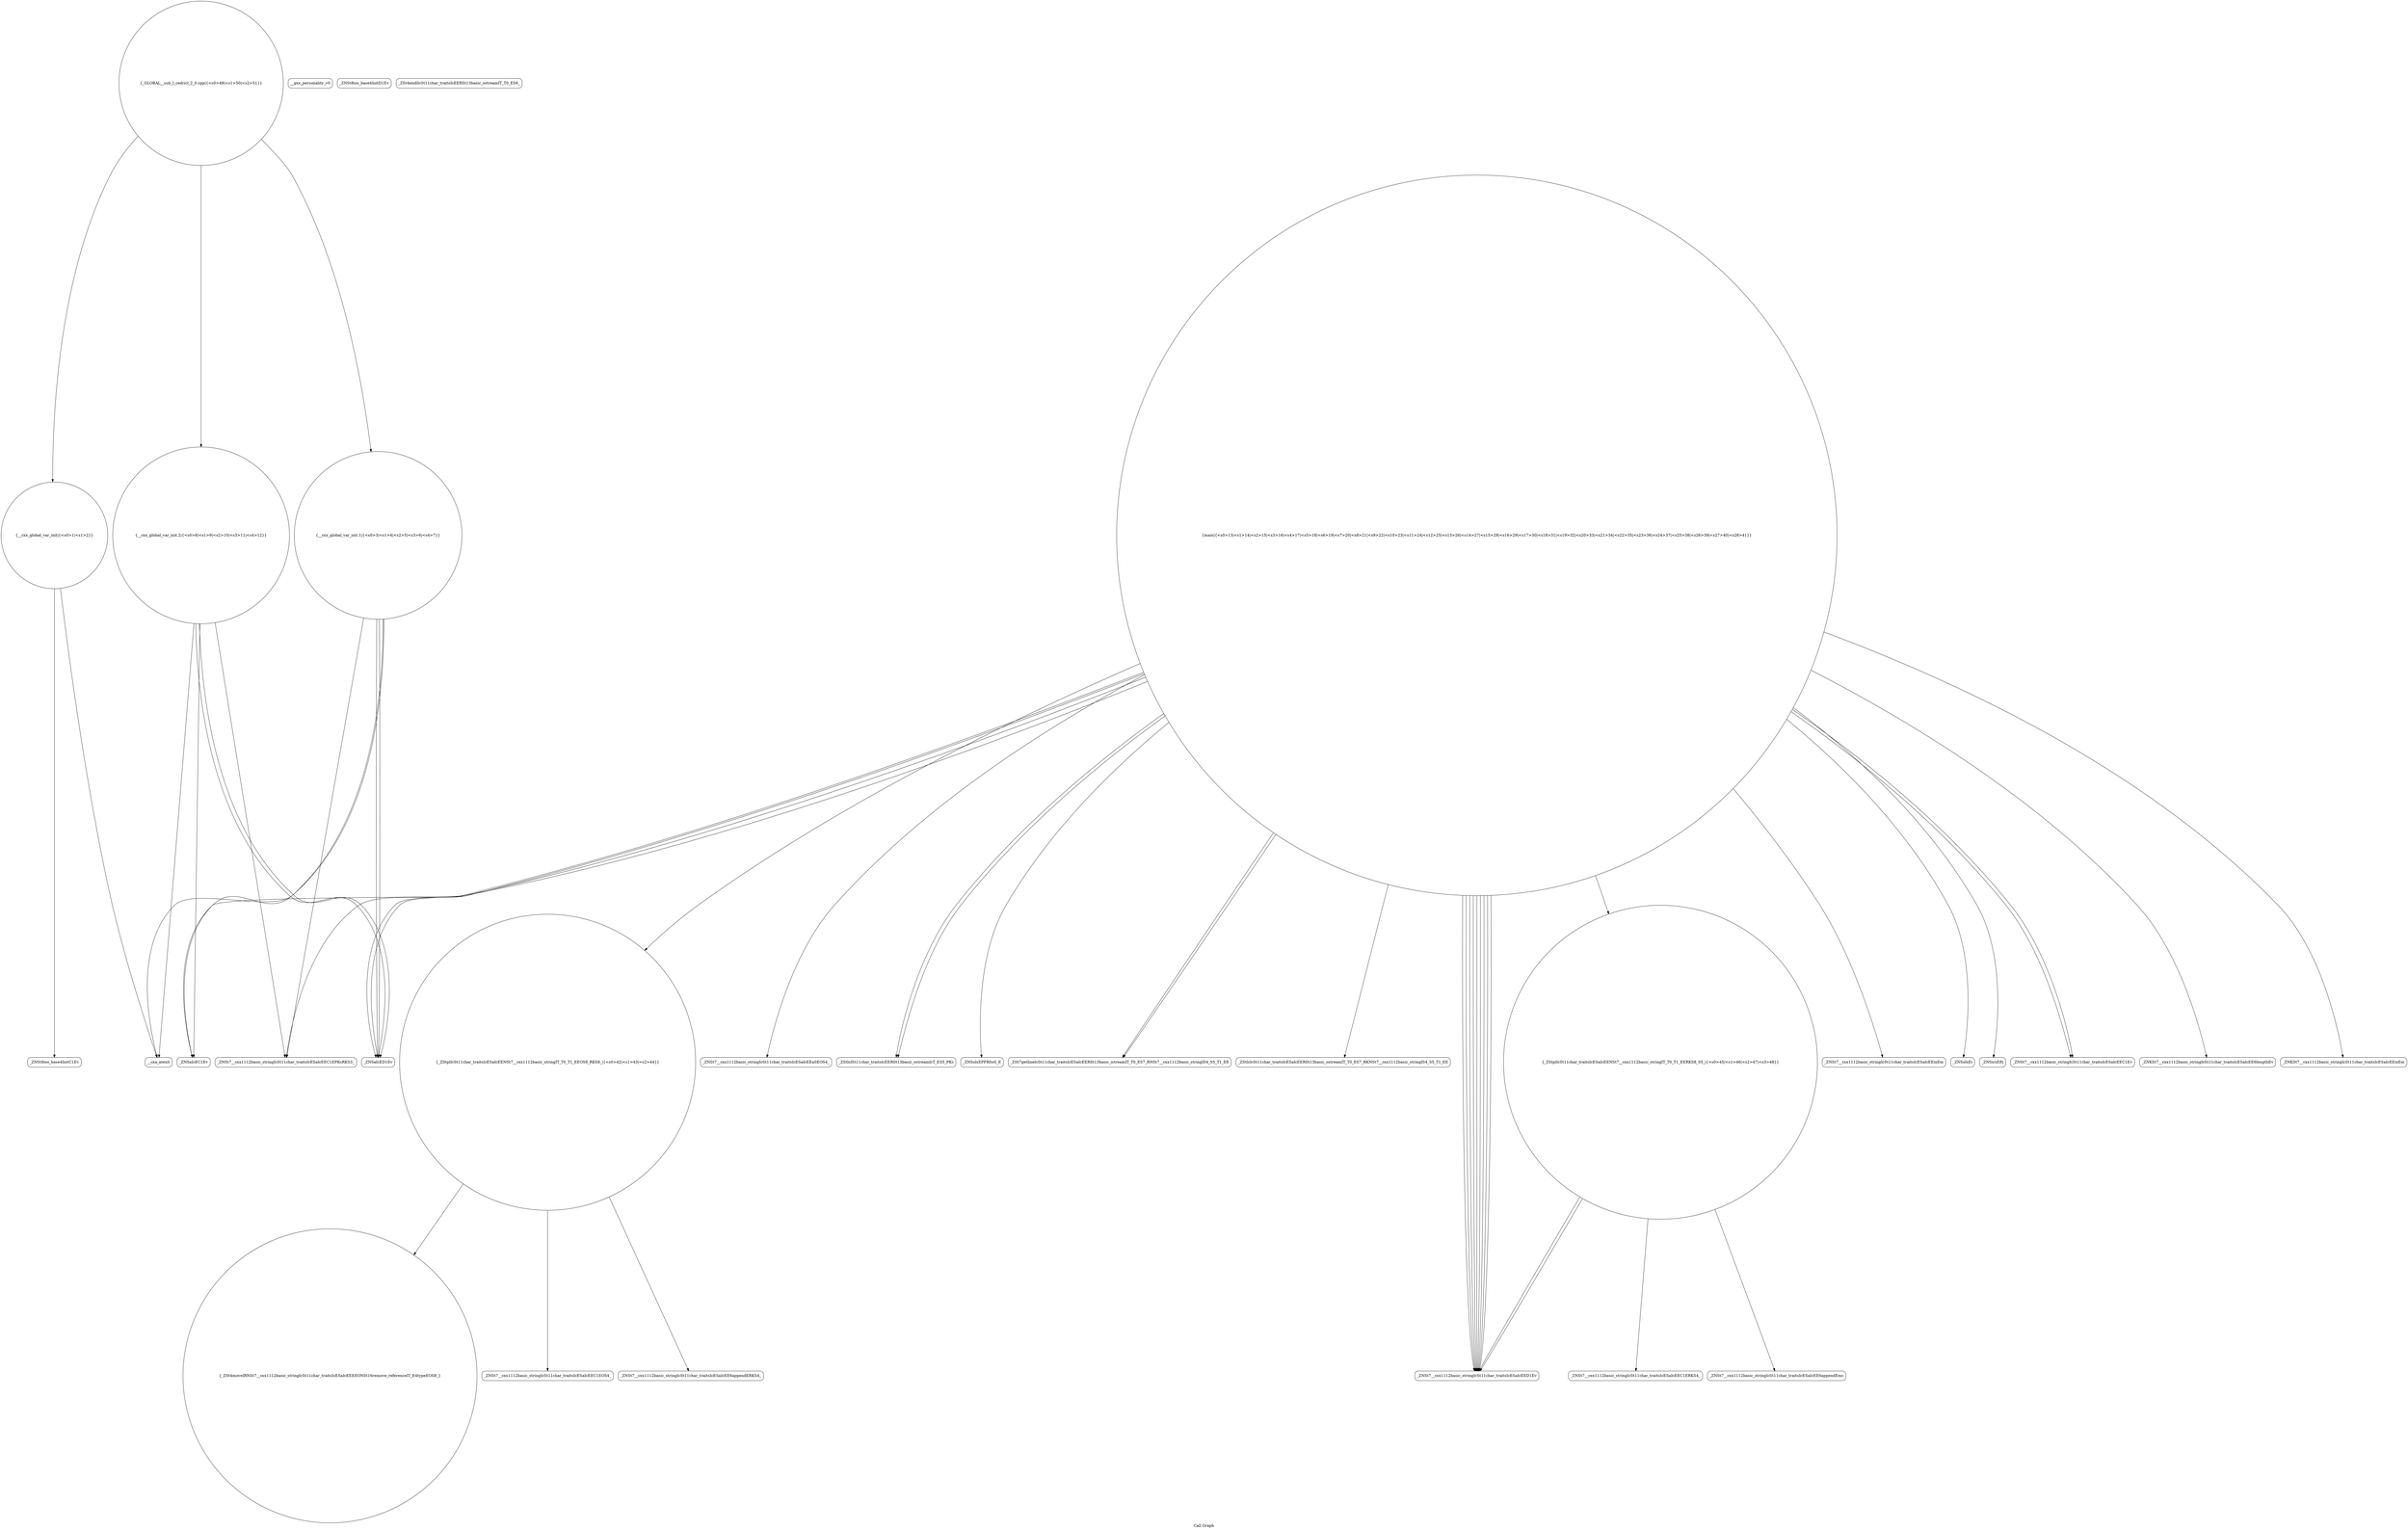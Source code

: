 digraph "Call Graph" {
	label="Call Graph";

	Node0x55f3805f5260 [shape=record,shape=circle,label="{__cxx_global_var_init|{<s0>1|<s1>2}}"];
	Node0x55f3805f5260:s0 -> Node0x55f3805f52e0[color=black];
	Node0x55f3805f5260:s1 -> Node0x55f380674a80[color=black];
	Node0x55f380675600 [shape=record,shape=Mrecord,label="{_ZNSt7__cxx1112basic_stringIcSt11char_traitsIcESaIcEEC1ERKS4_}"];
	Node0x55f380674c80 [shape=record,shape=Mrecord,label="{__gxx_personality_v0}"];
	Node0x55f380675000 [shape=record,shape=Mrecord,label="{_ZSt7getlineIcSt11char_traitsIcESaIcEERSt13basic_istreamIT_T0_ES7_RNSt7__cxx1112basic_stringIS4_S5_T1_EE}"];
	Node0x55f380675380 [shape=record,shape=Mrecord,label="{_ZStlsIcSt11char_traitsIcESaIcEERSt13basic_ostreamIT_T0_ES7_RKNSt7__cxx1112basic_stringIS4_S5_T1_EE}"];
	Node0x55f380674a00 [shape=record,shape=Mrecord,label="{_ZNSt8ios_base4InitD1Ev}"];
	Node0x55f380675700 [shape=record,shape=circle,label="{_ZSt4moveIRNSt7__cxx1112basic_stringIcSt11char_traitsIcESaIcEEEEONSt16remove_referenceIT_E4typeEOS8_}"];
	Node0x55f380674d80 [shape=record,shape=Mrecord,label="{_ZNSt7__cxx1112basic_stringIcSt11char_traitsIcESaIcEED1Ev}"];
	Node0x55f380675100 [shape=record,shape=Mrecord,label="{_ZNSt7__cxx1112basic_stringIcSt11char_traitsIcESaIcEEixEm}"];
	Node0x55f380675480 [shape=record,shape=Mrecord,label="{_ZNSolsEi}"];
	Node0x55f380674b00 [shape=record,shape=circle,label="{__cxx_global_var_init.1|{<s0>3|<s1>4|<s2>5|<s3>6|<s4>7}}"];
	Node0x55f380674b00:s0 -> Node0x55f380674b80[color=black];
	Node0x55f380674b00:s1 -> Node0x55f380674c00[color=black];
	Node0x55f380674b00:s2 -> Node0x55f380674d00[color=black];
	Node0x55f380674b00:s3 -> Node0x55f380674a80[color=black];
	Node0x55f380674b00:s4 -> Node0x55f380674d00[color=black];
	Node0x55f380675800 [shape=record,shape=Mrecord,label="{_ZNSt7__cxx1112basic_stringIcSt11char_traitsIcESaIcEEC1EOS4_}"];
	Node0x55f380674e80 [shape=record,shape=circle,label="{main|{<s0>13|<s1>14|<s2>15|<s3>16|<s4>17|<s5>18|<s6>19|<s7>20|<s8>21|<s9>22|<s10>23|<s11>24|<s12>25|<s13>26|<s14>27|<s15>28|<s16>29|<s17>30|<s18>31|<s19>32|<s20>33|<s21>34|<s22>35|<s23>36|<s24>37|<s25>38|<s26>39|<s27>40|<s28>41}}"];
	Node0x55f380674e80:s0 -> Node0x55f380674f00[color=black];
	Node0x55f380674e80:s1 -> Node0x55f380674f80[color=black];
	Node0x55f380674e80:s2 -> Node0x55f380675000[color=black];
	Node0x55f380674e80:s3 -> Node0x55f380674f80[color=black];
	Node0x55f380674e80:s4 -> Node0x55f380675000[color=black];
	Node0x55f380674e80:s5 -> Node0x55f380675080[color=black];
	Node0x55f380674e80:s6 -> Node0x55f380675100[color=black];
	Node0x55f380674e80:s7 -> Node0x55f380675180[color=black];
	Node0x55f380674e80:s8 -> Node0x55f380674b80[color=black];
	Node0x55f380674e80:s9 -> Node0x55f380674c00[color=black];
	Node0x55f380674e80:s10 -> Node0x55f380674d00[color=black];
	Node0x55f380674e80:s11 -> Node0x55f380675280[color=black];
	Node0x55f380674e80:s12 -> Node0x55f380675200[color=black];
	Node0x55f380674e80:s13 -> Node0x55f380675300[color=black];
	Node0x55f380674e80:s14 -> Node0x55f380674d80[color=black];
	Node0x55f380674e80:s15 -> Node0x55f380674d80[color=black];
	Node0x55f380674e80:s16 -> Node0x55f380674d00[color=black];
	Node0x55f380674e80:s17 -> Node0x55f380674d80[color=black];
	Node0x55f380674e80:s18 -> Node0x55f380675400[color=black];
	Node0x55f380674e80:s19 -> Node0x55f380675480[color=black];
	Node0x55f380674e80:s20 -> Node0x55f380675400[color=black];
	Node0x55f380674e80:s21 -> Node0x55f380675380[color=black];
	Node0x55f380674e80:s22 -> Node0x55f380675500[color=black];
	Node0x55f380674e80:s23 -> Node0x55f380674d80[color=black];
	Node0x55f380674e80:s24 -> Node0x55f380674d80[color=black];
	Node0x55f380674e80:s25 -> Node0x55f380674d80[color=black];
	Node0x55f380674e80:s26 -> Node0x55f380674d80[color=black];
	Node0x55f380674e80:s27 -> Node0x55f380674d80[color=black];
	Node0x55f380674e80:s28 -> Node0x55f380674d80[color=black];
	Node0x55f380675200 [shape=record,shape=circle,label="{_ZStplIcSt11char_traitsIcESaIcEENSt7__cxx1112basic_stringIT_T0_T1_EEOS8_RKS8_|{<s0>42|<s1>43|<s2>44}}"];
	Node0x55f380675200:s0 -> Node0x55f380675780[color=black];
	Node0x55f380675200:s1 -> Node0x55f380675700[color=black];
	Node0x55f380675200:s2 -> Node0x55f380675800[color=black];
	Node0x55f380675580 [shape=record,shape=Mrecord,label="{_ZSt4endlIcSt11char_traitsIcEERSt13basic_ostreamIT_T0_ES6_}"];
	Node0x55f380674c00 [shape=record,shape=Mrecord,label="{_ZNSt7__cxx1112basic_stringIcSt11char_traitsIcESaIcEEC1EPKcRKS3_}"];
	Node0x55f380674f80 [shape=record,shape=Mrecord,label="{_ZNSt7__cxx1112basic_stringIcSt11char_traitsIcESaIcEEC1Ev}"];
	Node0x55f380675300 [shape=record,shape=Mrecord,label="{_ZNSt7__cxx1112basic_stringIcSt11char_traitsIcESaIcEEaSEOS4_}"];
	Node0x55f3805f52e0 [shape=record,shape=Mrecord,label="{_ZNSt8ios_base4InitC1Ev}"];
	Node0x55f380675680 [shape=record,shape=Mrecord,label="{_ZNSt7__cxx1112basic_stringIcSt11char_traitsIcESaIcEE6appendEmc}"];
	Node0x55f380674d00 [shape=record,shape=Mrecord,label="{_ZNSaIcED1Ev}"];
	Node0x55f380675080 [shape=record,shape=Mrecord,label="{_ZNKSt7__cxx1112basic_stringIcSt11char_traitsIcESaIcEE6lengthEv}"];
	Node0x55f380675400 [shape=record,shape=Mrecord,label="{_ZStlsISt11char_traitsIcEERSt13basic_ostreamIcT_ES5_PKc}"];
	Node0x55f380674a80 [shape=record,shape=Mrecord,label="{__cxa_atexit}"];
	Node0x55f380675780 [shape=record,shape=Mrecord,label="{_ZNSt7__cxx1112basic_stringIcSt11char_traitsIcESaIcEE6appendERKS4_}"];
	Node0x55f380674e00 [shape=record,shape=circle,label="{__cxx_global_var_init.2|{<s0>8|<s1>9|<s2>10|<s3>11|<s4>12}}"];
	Node0x55f380674e00:s0 -> Node0x55f380674b80[color=black];
	Node0x55f380674e00:s1 -> Node0x55f380674c00[color=black];
	Node0x55f380674e00:s2 -> Node0x55f380674d00[color=black];
	Node0x55f380674e00:s3 -> Node0x55f380674a80[color=black];
	Node0x55f380674e00:s4 -> Node0x55f380674d00[color=black];
	Node0x55f380675180 [shape=record,shape=Mrecord,label="{_ZNKSt7__cxx1112basic_stringIcSt11char_traitsIcESaIcEEixEm}"];
	Node0x55f380675500 [shape=record,shape=Mrecord,label="{_ZNSolsEPFRSoS_E}"];
	Node0x55f380674b80 [shape=record,shape=Mrecord,label="{_ZNSaIcEC1Ev}"];
	Node0x55f380675880 [shape=record,shape=circle,label="{_GLOBAL__sub_I_cedricl_2_0.cpp|{<s0>49|<s1>50|<s2>51}}"];
	Node0x55f380675880:s0 -> Node0x55f3805f5260[color=black];
	Node0x55f380675880:s1 -> Node0x55f380674b00[color=black];
	Node0x55f380675880:s2 -> Node0x55f380674e00[color=black];
	Node0x55f380674f00 [shape=record,shape=Mrecord,label="{_ZNSirsERi}"];
	Node0x55f380675280 [shape=record,shape=circle,label="{_ZStplIcSt11char_traitsIcESaIcEENSt7__cxx1112basic_stringIT_T0_T1_EERKS8_S5_|{<s0>45|<s1>46|<s2>47|<s3>48}}"];
	Node0x55f380675280:s0 -> Node0x55f380675600[color=black];
	Node0x55f380675280:s1 -> Node0x55f380675680[color=black];
	Node0x55f380675280:s2 -> Node0x55f380674d80[color=black];
	Node0x55f380675280:s3 -> Node0x55f380674d80[color=black];
}
